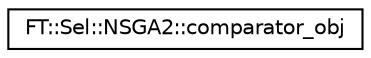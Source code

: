 digraph "Graphical Class Hierarchy"
{
 // LATEX_PDF_SIZE
  edge [fontname="Helvetica",fontsize="10",labelfontname="Helvetica",labelfontsize="10"];
  node [fontname="Helvetica",fontsize="10",shape=record];
  rankdir="LR";
  Node0 [label="FT::Sel::NSGA2::comparator_obj",height=0.2,width=0.4,color="black", fillcolor="white", style="filled",URL="$d4/d2a/structFT_1_1Sel_1_1NSGA2_1_1comparator__obj.html",tooltip="sort based on objective m"];
}
